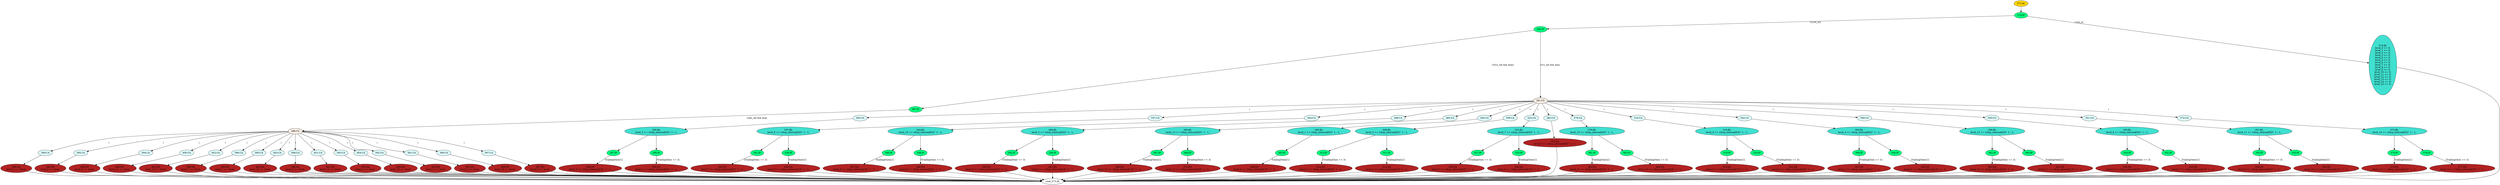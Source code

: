 strict digraph "" {
	node [label="\N"];
	"341:IF"	 [ast="<pyverilog.vparser.ast.IfStatement object at 0x7f418bac4d50>",
		fillcolor=springgreen,
		label="341:IF",
		statements="[]",
		style=filled,
		typ=IfStatement];
	"342:NS"	 [ast="<pyverilog.vparser.ast.NonblockingSubstitution object at 0x7f418bac4e10>",
		fillcolor=firebrick,
		label="342:NS
level_7 <= (rbsp_internal[2])? -1 : 1;",
		statements="[<pyverilog.vparser.ast.NonblockingSubstitution object at 0x7f418bac4e10>]",
		style=filled,
		typ=NonblockingSubstitution];
	"341:IF" -> "342:NS"	 [cond="['TrailingOnes']",
		label="(TrailingOnes == 3)",
		lineno=341];
	"388:CS"	 [ast="<pyverilog.vparser.ast.CaseStatement object at 0x7f418bae2290>",
		fillcolor=linen,
		label="388:CS",
		statements="[]",
		style=filled,
		typ=CaseStatement];
	"389:CA"	 [ast="<pyverilog.vparser.ast.Case object at 0x7f418bae2350>",
		fillcolor=lightcyan,
		label="389:CA",
		statements="[]",
		style=filled,
		typ=Case];
	"388:CS" -> "389:CA"	 [cond="['i']",
		label=i,
		lineno=388];
	"395:CA"	 [ast="<pyverilog.vparser.ast.Case object at 0x7f418bae2dd0>",
		fillcolor=lightcyan,
		label="395:CA",
		statements="[]",
		style=filled,
		typ=Case];
	"388:CS" -> "395:CA"	 [cond="['i']",
		label=i,
		lineno=388];
	"394:CA"	 [ast="<pyverilog.vparser.ast.Case object at 0x7f418bae2c10>",
		fillcolor=lightcyan,
		label="394:CA",
		statements="[]",
		style=filled,
		typ=Case];
	"388:CS" -> "394:CA"	 [cond="['i']",
		label=i,
		lineno=388];
	"400:CA"	 [ast="<pyverilog.vparser.ast.Case object at 0x7f418bae9750>",
		fillcolor=lightcyan,
		label="400:CA",
		statements="[]",
		style=filled,
		typ=Case];
	"388:CS" -> "400:CA"	 [cond="['i']",
		label=i,
		lineno=388];
	"402:CA"	 [ast="<pyverilog.vparser.ast.Case object at 0x7f418bae9b50>",
		fillcolor=lightcyan,
		label="402:CA",
		statements="[]",
		style=filled,
		typ=Case];
	"388:CS" -> "402:CA"	 [cond="['i']",
		label=i,
		lineno=388];
	"396:CA"	 [ast="<pyverilog.vparser.ast.Case object at 0x7f418bae2f90>",
		fillcolor=lightcyan,
		label="396:CA",
		statements="[]",
		style=filled,
		typ=Case];
	"388:CS" -> "396:CA"	 [cond="['i']",
		label=i,
		lineno=388];
	"390:CA"	 [ast="<pyverilog.vparser.ast.Case object at 0x7f418bae2510>",
		fillcolor=lightcyan,
		label="390:CA",
		statements="[]",
		style=filled,
		typ=Case];
	"388:CS" -> "390:CA"	 [cond="['i']",
		label=i,
		lineno=388];
	"403:CA"	 [ast="<pyverilog.vparser.ast.Case object at 0x7f418bae9d50>",
		fillcolor=lightcyan,
		label="403:CA",
		statements="[]",
		style=filled,
		typ=Case];
	"388:CS" -> "403:CA"	 [cond="['i']",
		label=i,
		lineno=388];
	"398:CA"	 [ast="<pyverilog.vparser.ast.Case object at 0x7f418bae9350>",
		fillcolor=lightcyan,
		label="398:CA",
		statements="[]",
		style=filled,
		typ=Case];
	"388:CS" -> "398:CA"	 [cond="['i']",
		label=i,
		lineno=388];
	"401:CA"	 [ast="<pyverilog.vparser.ast.Case object at 0x7f418bae9950>",
		fillcolor=lightcyan,
		label="401:CA",
		statements="[]",
		style=filled,
		typ=Case];
	"388:CS" -> "401:CA"	 [cond="['i']",
		label=i,
		lineno=388];
	"393:CA"	 [ast="<pyverilog.vparser.ast.Case object at 0x7f418bae2a50>",
		fillcolor=lightcyan,
		label="393:CA",
		statements="[]",
		style=filled,
		typ=Case];
	"388:CS" -> "393:CA"	 [cond="['i']",
		label=i,
		lineno=388];
	"404:CA"	 [ast="<pyverilog.vparser.ast.Case object at 0x7f418bae9f50>",
		fillcolor=lightcyan,
		label="404:CA",
		statements="[]",
		style=filled,
		typ=Case];
	"388:CS" -> "404:CA"	 [cond="['i']",
		label=i,
		lineno=388];
	"392:CA"	 [ast="<pyverilog.vparser.ast.Case object at 0x7f418bae2890>",
		fillcolor=lightcyan,
		label="392:CA",
		statements="[]",
		style=filled,
		typ=Case];
	"388:CS" -> "392:CA"	 [cond="['i']",
		label=i,
		lineno=388];
	"391:CA"	 [ast="<pyverilog.vparser.ast.Case object at 0x7f418bae26d0>",
		fillcolor=lightcyan,
		label="391:CA",
		statements="[]",
		style=filled,
		typ=Case];
	"388:CS" -> "391:CA"	 [cond="['i']",
		label=i,
		lineno=388];
	"399:CA"	 [ast="<pyverilog.vparser.ast.Case object at 0x7f418bae9550>",
		fillcolor=lightcyan,
		label="399:CA",
		statements="[]",
		style=filled,
		typ=Case];
	"388:CS" -> "399:CA"	 [cond="['i']",
		label=i,
		lineno=388];
	"397:CA"	 [ast="<pyverilog.vparser.ast.Case object at 0x7f418bae9190>",
		fillcolor=lightcyan,
		label="397:CA",
		statements="[]",
		style=filled,
		typ=Case];
	"388:CS" -> "397:CA"	 [cond="['i']",
		label=i,
		lineno=388];
	"323:BL"	 [ast="<pyverilog.vparser.ast.Block object at 0x7f418baf24d0>",
		fillcolor=turquoise,
		label="323:BL
level_7 <= (rbsp_internal[0])? -1 : 1;",
		statements="[<pyverilog.vparser.ast.NonblockingSubstitution object at 0x7f418baf21d0>]",
		style=filled,
		typ=Block];
	"327:IF"	 [ast="<pyverilog.vparser.ast.IfStatement object at 0x7f418baf2950>",
		fillcolor=springgreen,
		label="327:IF",
		statements="[]",
		style=filled,
		typ=IfStatement];
	"323:BL" -> "327:IF"	 [cond="[]",
		lineno=None];
	"325:IF"	 [ast="<pyverilog.vparser.ast.IfStatement object at 0x7f418baf2510>",
		fillcolor=springgreen,
		label="325:IF",
		statements="[]",
		style=filled,
		typ=IfStatement];
	"323:BL" -> "325:IF"	 [cond="[]",
		lineno=None];
	"389:NS"	 [ast="<pyverilog.vparser.ast.NonblockingSubstitution object at 0x7f418bae23d0>",
		fillcolor=firebrick,
		label="389:NS
level_0 <= level;",
		statements="[<pyverilog.vparser.ast.NonblockingSubstitution object at 0x7f418bae23d0>]",
		style=filled,
		typ=NonblockingSubstitution];
	"389:CA" -> "389:NS"	 [cond="[]",
		lineno=None];
	"374:IF"	 [ast="<pyverilog.vparser.ast.IfStatement object at 0x7f418baf2d90>",
		fillcolor=springgreen,
		label="374:IF",
		statements="[]",
		style=filled,
		typ=IfStatement];
	"375:NS"	 [ast="<pyverilog.vparser.ast.NonblockingSubstitution object at 0x7f418baf2dd0>",
		fillcolor=firebrick,
		label="375:NS
level_13 <= (rbsp_internal[1])? -1 : 1;",
		statements="[<pyverilog.vparser.ast.NonblockingSubstitution object at 0x7f418baf2dd0>]",
		style=filled,
		typ=NonblockingSubstitution];
	"374:IF" -> "375:NS"	 [cond="['TrailingOnes']",
		label="TrailingOnes[1]",
		lineno=374];
	"330:BL"	 [ast="<pyverilog.vparser.ast.Block object at 0x7f418bafb510>",
		fillcolor=turquoise,
		label="330:BL
level_8 <= (rbsp_internal[0])? -1 : 1;",
		statements="[<pyverilog.vparser.ast.NonblockingSubstitution object at 0x7f418bafb210>]",
		style=filled,
		typ=Block];
	"334:IF"	 [ast="<pyverilog.vparser.ast.IfStatement object at 0x7f418bafb990>",
		fillcolor=springgreen,
		label="334:IF",
		statements="[]",
		style=filled,
		typ=IfStatement];
	"330:BL" -> "334:IF"	 [cond="[]",
		lineno=None];
	"332:IF"	 [ast="<pyverilog.vparser.ast.IfStatement object at 0x7f418bafb550>",
		fillcolor=springgreen,
		label="332:IF",
		statements="[]",
		style=filled,
		typ=IfStatement];
	"330:BL" -> "332:IF"	 [cond="[]",
		lineno=None];
	"398:NS"	 [ast="<pyverilog.vparser.ast.NonblockingSubstitution object at 0x7f418bae93d0>",
		fillcolor=firebrick,
		label="398:NS
level_9 <= level;",
		statements="[<pyverilog.vparser.ast.NonblockingSubstitution object at 0x7f418bae93d0>]",
		style=filled,
		typ=NonblockingSubstitution];
	"Leaf_273:AL"	 [def_var="['level_13', 'level_12', 'level_14', 'level_15', 'level_8', 'level_9', 'level_10', 'level_11', 'level_4', 'level_5', 'level_6', '\
level_7', 'level_0', 'level_1', 'level_2', 'level_3']",
		label="Leaf_273:AL"];
	"398:NS" -> "Leaf_273:AL"	 [cond="[]",
		lineno=None];
	"295:CA"	 [ast="<pyverilog.vparser.ast.Case object at 0x7f418ba8b490>",
		fillcolor=lightcyan,
		label="295:CA",
		statements="[]",
		style=filled,
		typ=Case];
	"295:BL"	 [ast="<pyverilog.vparser.ast.Block object at 0x7f418ba8b510>",
		fillcolor=turquoise,
		label="295:BL
level_3 <= (rbsp_internal[0])? -1 : 1;",
		statements="[<pyverilog.vparser.ast.NonblockingSubstitution object at 0x7f418ba8b550>]",
		style=filled,
		typ=Block];
	"295:CA" -> "295:BL"	 [cond="[]",
		lineno=None];
	"395:NS"	 [ast="<pyverilog.vparser.ast.NonblockingSubstitution object at 0x7f418bae2e50>",
		fillcolor=firebrick,
		label="395:NS
level_6 <= level;",
		statements="[<pyverilog.vparser.ast.NonblockingSubstitution object at 0x7f418bae2e50>]",
		style=filled,
		typ=NonblockingSubstitution];
	"395:CA" -> "395:NS"	 [cond="[]",
		lineno=None];
	"337:CA"	 [ast="<pyverilog.vparser.ast.Case object at 0x7f418bbd1590>",
		fillcolor=lightcyan,
		label="337:CA",
		statements="[]",
		style=filled,
		typ=Case];
	"337:BL"	 [ast="<pyverilog.vparser.ast.Block object at 0x7f418bbd10d0>",
		fillcolor=turquoise,
		label="337:BL
level_9 <= (rbsp_internal[0])? -1 : 1;",
		statements="[<pyverilog.vparser.ast.NonblockingSubstitution object at 0x7f418bbd1450>]",
		style=filled,
		typ=Block];
	"337:CA" -> "337:BL"	 [cond="[]",
		lineno=None];
	"307:NS"	 [ast="<pyverilog.vparser.ast.NonblockingSubstitution object at 0x7f418bafbf90>",
		fillcolor=firebrick,
		label="307:NS
level_2 <= (rbsp_internal[2])? -1 : 1;",
		statements="[<pyverilog.vparser.ast.NonblockingSubstitution object at 0x7f418bafbf90>]",
		style=filled,
		typ=NonblockingSubstitution];
	"307:NS" -> "Leaf_273:AL"	 [cond="[]",
		lineno=None];
	"403:NS"	 [ast="<pyverilog.vparser.ast.NonblockingSubstitution object at 0x7f418bae9dd0>",
		fillcolor=firebrick,
		label="403:NS
level_14 <= level;",
		statements="[<pyverilog.vparser.ast.NonblockingSubstitution object at 0x7f418bae9dd0>]",
		style=filled,
		typ=NonblockingSubstitution];
	"403:NS" -> "Leaf_273:AL"	 [cond="[]",
		lineno=None];
	"342:NS" -> "Leaf_273:AL"	 [cond="[]",
		lineno=None];
	"298:NS"	 [ast="<pyverilog.vparser.ast.NonblockingSubstitution object at 0x7f418bb09e90>",
		fillcolor=firebrick,
		label="298:NS
level_2 <= (rbsp_internal[1])? -1 : 1;",
		statements="[<pyverilog.vparser.ast.NonblockingSubstitution object at 0x7f418bb09e90>]",
		style=filled,
		typ=NonblockingSubstitution];
	"298:NS" -> "Leaf_273:AL"	 [cond="[]",
		lineno=None];
	"344:CA"	 [ast="<pyverilog.vparser.ast.Case object at 0x7f418bb121d0>",
		fillcolor=lightcyan,
		label="344:CA",
		statements="[]",
		style=filled,
		typ=Case];
	"344:BL"	 [ast="<pyverilog.vparser.ast.Block object at 0x7f418bb12250>",
		fillcolor=turquoise,
		label="344:BL
level_10 <= (rbsp_internal[0])? -1 : 1;",
		statements="[<pyverilog.vparser.ast.NonblockingSubstitution object at 0x7f418bb12290>]",
		style=filled,
		typ=Block];
	"344:CA" -> "344:BL"	 [cond="[]",
		lineno=None];
	"319:NS"	 [ast="<pyverilog.vparser.ast.NonblockingSubstitution object at 0x7f418bb12e50>",
		fillcolor=firebrick,
		label="319:NS
level_5 <= (rbsp_internal[1])? -1 : 1;",
		statements="[<pyverilog.vparser.ast.NonblockingSubstitution object at 0x7f418bb12e50>]",
		style=filled,
		typ=NonblockingSubstitution];
	"319:NS" -> "Leaf_273:AL"	 [cond="[]",
		lineno=None];
	"349:NS"	 [ast="<pyverilog.vparser.ast.NonblockingSubstitution object at 0x7f418bb12a50>",
		fillcolor=firebrick,
		label="349:NS
level_8 <= (rbsp_internal[2])? -1 : 1;",
		statements="[<pyverilog.vparser.ast.NonblockingSubstitution object at 0x7f418bb12a50>]",
		style=filled,
		typ=NonblockingSubstitution];
	"349:NS" -> "Leaf_273:AL"	 [cond="[]",
		lineno=None];
	"335:NS"	 [ast="<pyverilog.vparser.ast.NonblockingSubstitution object at 0x7f418bafb9d0>",
		fillcolor=firebrick,
		label="335:NS
level_6 <= (rbsp_internal[2])? -1 : 1;",
		statements="[<pyverilog.vparser.ast.NonblockingSubstitution object at 0x7f418bafb9d0>]",
		style=filled,
		typ=NonblockingSubstitution];
	"335:NS" -> "Leaf_273:AL"	 [cond="[]",
		lineno=None];
	"351:BL"	 [ast="<pyverilog.vparser.ast.Block object at 0x7f418bb1b490>",
		fillcolor=turquoise,
		label="351:BL
level_11 <= (rbsp_internal[0])? -1 : 1;",
		statements="[<pyverilog.vparser.ast.NonblockingSubstitution object at 0x7f418bb1b190>]",
		style=filled,
		typ=Block];
	"355:IF"	 [ast="<pyverilog.vparser.ast.IfStatement object at 0x7f418bb1b910>",
		fillcolor=springgreen,
		label="355:IF",
		statements="[]",
		style=filled,
		typ=IfStatement];
	"351:BL" -> "355:IF"	 [cond="[]",
		lineno=None];
	"353:IF"	 [ast="<pyverilog.vparser.ast.IfStatement object at 0x7f418bb1b4d0>",
		fillcolor=springgreen,
		label="353:IF",
		statements="[]",
		style=filled,
		typ=IfStatement];
	"351:BL" -> "353:IF"	 [cond="[]",
		lineno=None];
	"387:IF"	 [ast="<pyverilog.vparser.ast.IfStatement object at 0x7f418bb1bd50>",
		fillcolor=springgreen,
		label="387:IF",
		statements="[]",
		style=filled,
		typ=IfStatement];
	"387:IF" -> "388:CS"	 [cond="['calc_sel', 'ena']",
		label="(calc_sel && ena)",
		lineno=387];
	"288:CA"	 [ast="<pyverilog.vparser.ast.Case object at 0x7f418bb1be50>",
		fillcolor=lightcyan,
		label="288:CA",
		statements="[]",
		style=filled,
		typ=Case];
	"288:BL"	 [ast="<pyverilog.vparser.ast.Block object at 0x7f418bb095d0>",
		fillcolor=turquoise,
		label="288:BL
level_2 <= (rbsp_internal[0])? -1 : 1;",
		statements="[<pyverilog.vparser.ast.NonblockingSubstitution object at 0x7f418bb092d0>]",
		style=filled,
		typ=Block];
	"288:CA" -> "288:BL"	 [cond="[]",
		lineno=None];
	"365:CA"	 [ast="<pyverilog.vparser.ast.Case object at 0x7f418bb1bf10>",
		fillcolor=lightcyan,
		label="365:CA",
		statements="[]",
		style=filled,
		typ=Case];
	"365:BL"	 [ast="<pyverilog.vparser.ast.Block object at 0x7f418bb1bf90>",
		fillcolor=turquoise,
		label="365:BL
level_13 <= (rbsp_internal[0])? -1 : 1;",
		statements="[<pyverilog.vparser.ast.NonblockingSubstitution object at 0x7f418bb1bfd0>]",
		style=filled,
		typ=Block];
	"365:CA" -> "365:BL"	 [cond="[]",
		lineno=None];
	"367:IF"	 [ast="<pyverilog.vparser.ast.IfStatement object at 0x7f418bb25350>",
		fillcolor=springgreen,
		label="367:IF",
		statements="[]",
		style=filled,
		typ=IfStatement];
	"368:NS"	 [ast="<pyverilog.vparser.ast.NonblockingSubstitution object at 0x7f418bb25390>",
		fillcolor=firebrick,
		label="368:NS
level_12 <= (rbsp_internal[1])? -1 : 1;",
		statements="[<pyverilog.vparser.ast.NonblockingSubstitution object at 0x7f418bb25390>]",
		style=filled,
		typ=NonblockingSubstitution];
	"367:IF" -> "368:NS"	 [cond="['TrailingOnes']",
		label="TrailingOnes[1]",
		lineno=367];
	"314:NS"	 [ast="<pyverilog.vparser.ast.NonblockingSubstitution object at 0x7f418bb25bd0>",
		fillcolor=firebrick,
		label="314:NS
level_3 <= (rbsp_internal[2])? -1 : 1;",
		statements="[<pyverilog.vparser.ast.NonblockingSubstitution object at 0x7f418bb25bd0>]",
		style=filled,
		typ=NonblockingSubstitution];
	"314:NS" -> "Leaf_273:AL"	 [cond="[]",
		lineno=None];
	"377:NS"	 [ast="<pyverilog.vparser.ast.NonblockingSubstitution object at 0x7f418bb25ed0>",
		fillcolor=firebrick,
		label="377:NS
level_12 <= (rbsp_internal[2])? -1 : 1;",
		statements="[<pyverilog.vparser.ast.NonblockingSubstitution object at 0x7f418bb25ed0>]",
		style=filled,
		typ=NonblockingSubstitution];
	"377:NS" -> "Leaf_273:AL"	 [cond="[]",
		lineno=None];
	"334:IF" -> "335:NS"	 [cond="['TrailingOnes']",
		label="(TrailingOnes == 3)",
		lineno=334];
	"394:NS"	 [ast="<pyverilog.vparser.ast.NonblockingSubstitution object at 0x7f418bae2c90>",
		fillcolor=firebrick,
		label="394:NS
level_5 <= level;",
		statements="[<pyverilog.vparser.ast.NonblockingSubstitution object at 0x7f418bae2c90>]",
		style=filled,
		typ=NonblockingSubstitution];
	"394:CA" -> "394:NS"	 [cond="[]",
		lineno=None];
	"401:NS"	 [ast="<pyverilog.vparser.ast.NonblockingSubstitution object at 0x7f418bae99d0>",
		fillcolor=firebrick,
		label="401:NS
level_12 <= level;",
		statements="[<pyverilog.vparser.ast.NonblockingSubstitution object at 0x7f418bae99d0>]",
		style=filled,
		typ=NonblockingSubstitution];
	"401:NS" -> "Leaf_273:AL"	 [cond="[]",
		lineno=None];
	"286:NS"	 [ast="<pyverilog.vparser.ast.NonblockingSubstitution object at 0x7f418bb2e210>",
		fillcolor=firebrick,
		label="286:NS
level_0 <= (rbsp_internal[1])? -1 : 1;",
		statements="[<pyverilog.vparser.ast.NonblockingSubstitution object at 0x7f418bb2e210>]",
		style=filled,
		typ=NonblockingSubstitution];
	"286:NS" -> "Leaf_273:AL"	 [cond="[]",
		lineno=None];
	"328:NS"	 [ast="<pyverilog.vparser.ast.NonblockingSubstitution object at 0x7f418baf2990>",
		fillcolor=firebrick,
		label="328:NS
level_5 <= (rbsp_internal[2])? -1 : 1;",
		statements="[<pyverilog.vparser.ast.NonblockingSubstitution object at 0x7f418baf2990>]",
		style=filled,
		typ=NonblockingSubstitution];
	"327:IF" -> "328:NS"	 [cond="['TrailingOnes']",
		label="(TrailingOnes == 3)",
		lineno=327];
	"381:IF"	 [ast="<pyverilog.vparser.ast.IfStatement object at 0x7f418bb2e510>",
		fillcolor=springgreen,
		label="381:IF",
		statements="[]",
		style=filled,
		typ=IfStatement];
	"382:NS"	 [ast="<pyverilog.vparser.ast.NonblockingSubstitution object at 0x7f418bb2e550>",
		fillcolor=firebrick,
		label="382:NS
level_14 <= (rbsp_internal[1])? -1 : 1;",
		statements="[<pyverilog.vparser.ast.NonblockingSubstitution object at 0x7f418bb2e550>]",
		style=filled,
		typ=NonblockingSubstitution];
	"381:IF" -> "382:NS"	 [cond="['TrailingOnes']",
		label="TrailingOnes[1]",
		lineno=381];
	"313:IF"	 [ast="<pyverilog.vparser.ast.IfStatement object at 0x7f418bb2e950>",
		fillcolor=springgreen,
		label="313:IF",
		statements="[]",
		style=filled,
		typ=IfStatement];
	"313:IF" -> "314:NS"	 [cond="['TrailingOnes']",
		label="(TrailingOnes == 3)",
		lineno=313];
	"346:IF"	 [ast="<pyverilog.vparser.ast.IfStatement object at 0x7f418bb125d0>",
		fillcolor=springgreen,
		label="346:IF",
		statements="[]",
		style=filled,
		typ=IfStatement];
	"344:BL" -> "346:IF"	 [cond="[]",
		lineno=None];
	"348:IF"	 [ast="<pyverilog.vparser.ast.IfStatement object at 0x7f418bb12a10>",
		fillcolor=springgreen,
		label="348:IF",
		statements="[]",
		style=filled,
		typ=IfStatement];
	"344:BL" -> "348:IF"	 [cond="[]",
		lineno=None];
	"397:NS"	 [ast="<pyverilog.vparser.ast.NonblockingSubstitution object at 0x7f418bae9210>",
		fillcolor=firebrick,
		label="397:NS
level_8 <= level;",
		statements="[<pyverilog.vparser.ast.NonblockingSubstitution object at 0x7f418bae9210>]",
		style=filled,
		typ=NonblockingSubstitution];
	"397:NS" -> "Leaf_273:AL"	 [cond="[]",
		lineno=None];
	"400:NS"	 [ast="<pyverilog.vparser.ast.NonblockingSubstitution object at 0x7f418bae97d0>",
		fillcolor=firebrick,
		label="400:NS
level_11 <= level;",
		statements="[<pyverilog.vparser.ast.NonblockingSubstitution object at 0x7f418bae97d0>]",
		style=filled,
		typ=NonblockingSubstitution];
	"400:CA" -> "400:NS"	 [cond="[]",
		lineno=None];
	"283:CA"	 [ast="<pyverilog.vparser.ast.Case object at 0x7f418bb2ea90>",
		fillcolor=lightcyan,
		label="283:CA",
		statements="[]",
		style=filled,
		typ=Case];
	"283:BL"	 [ast="<pyverilog.vparser.ast.Block object at 0x7f418bb2eb10>",
		fillcolor=turquoise,
		label="283:BL
level_1 <= (rbsp_internal[0])? -1 : 1;",
		statements="[<pyverilog.vparser.ast.NonblockingSubstitution object at 0x7f418bb2eb50>]",
		style=filled,
		typ=Block];
	"283:CA" -> "283:BL"	 [cond="[]",
		lineno=None];
	"316:BL"	 [ast="<pyverilog.vparser.ast.Block object at 0x7f418bb38310>",
		fillcolor=turquoise,
		label="316:BL
level_6 <= (rbsp_internal[0])? -1 : 1;",
		statements="[<pyverilog.vparser.ast.NonblockingSubstitution object at 0x7f418bb2efd0>]",
		style=filled,
		typ=Block];
	"318:IF"	 [ast="<pyverilog.vparser.ast.IfStatement object at 0x7f418bb38350>",
		fillcolor=springgreen,
		label="318:IF",
		statements="[]",
		style=filled,
		typ=IfStatement];
	"316:BL" -> "318:IF"	 [cond="[]",
		lineno=None];
	"320:IF"	 [ast="<pyverilog.vparser.ast.IfStatement object at 0x7f418bb38490>",
		fillcolor=springgreen,
		label="320:IF",
		statements="[]",
		style=filled,
		typ=IfStatement];
	"316:BL" -> "320:IF"	 [cond="[]",
		lineno=None];
	"347:NS"	 [ast="<pyverilog.vparser.ast.NonblockingSubstitution object at 0x7f418bb12610>",
		fillcolor=firebrick,
		label="347:NS
level_9 <= (rbsp_internal[1])? -1 : 1;",
		statements="[<pyverilog.vparser.ast.NonblockingSubstitution object at 0x7f418bb12610>]",
		style=filled,
		typ=NonblockingSubstitution];
	"347:NS" -> "Leaf_273:AL"	 [cond="[]",
		lineno=None];
	"309:CA"	 [ast="<pyverilog.vparser.ast.Case object at 0x7f418bb388d0>",
		fillcolor=lightcyan,
		label="309:CA",
		statements="[]",
		style=filled,
		typ=Case];
	"309:BL"	 [ast="<pyverilog.vparser.ast.Block object at 0x7f418bb38950>",
		fillcolor=turquoise,
		label="309:BL
level_5 <= (rbsp_internal[0])? -1 : 1;",
		statements="[<pyverilog.vparser.ast.NonblockingSubstitution object at 0x7f418bb38990>]",
		style=filled,
		typ=Block];
	"309:CA" -> "309:BL"	 [cond="[]",
		lineno=None];
	"389:NS" -> "Leaf_273:AL"	 [cond="[]",
		lineno=None];
	"402:NS"	 [ast="<pyverilog.vparser.ast.NonblockingSubstitution object at 0x7f418bae9bd0>",
		fillcolor=firebrick,
		label="402:NS
level_13 <= level;",
		statements="[<pyverilog.vparser.ast.NonblockingSubstitution object at 0x7f418bae9bd0>]",
		style=filled,
		typ=NonblockingSubstitution];
	"402:CA" -> "402:NS"	 [cond="[]",
		lineno=None];
	"326:NS"	 [ast="<pyverilog.vparser.ast.NonblockingSubstitution object at 0x7f418baf2550>",
		fillcolor=firebrick,
		label="326:NS
level_6 <= (rbsp_internal[1])? -1 : 1;",
		statements="[<pyverilog.vparser.ast.NonblockingSubstitution object at 0x7f418baf2550>]",
		style=filled,
		typ=NonblockingSubstitution];
	"326:NS" -> "Leaf_273:AL"	 [cond="[]",
		lineno=None];
	"369:IF"	 [ast="<pyverilog.vparser.ast.IfStatement object at 0x7f418bb25790>",
		fillcolor=springgreen,
		label="369:IF",
		statements="[]",
		style=filled,
		typ=IfStatement];
	"370:NS"	 [ast="<pyverilog.vparser.ast.NonblockingSubstitution object at 0x7f418bb257d0>",
		fillcolor=firebrick,
		label="370:NS
level_11 <= (rbsp_internal[2])? -1 : 1;",
		statements="[<pyverilog.vparser.ast.NonblockingSubstitution object at 0x7f418bb257d0>]",
		style=filled,
		typ=NonblockingSubstitution];
	"369:IF" -> "370:NS"	 [cond="['TrailingOnes']",
		label="(TrailingOnes == 3)",
		lineno=369];
	"358:BL"	 [ast="<pyverilog.vparser.ast.Block object at 0x7f418ba81450>",
		fillcolor=turquoise,
		label="358:BL
level_12 <= (rbsp_internal[0])? -1 : 1;",
		statements="[<pyverilog.vparser.ast.NonblockingSubstitution object at 0x7f418ba81150>]",
		style=filled,
		typ=Block];
	"362:IF"	 [ast="<pyverilog.vparser.ast.IfStatement object at 0x7f418ba818d0>",
		fillcolor=springgreen,
		label="362:IF",
		statements="[]",
		style=filled,
		typ=IfStatement];
	"358:BL" -> "362:IF"	 [cond="[]",
		lineno=None];
	"360:IF"	 [ast="<pyverilog.vparser.ast.IfStatement object at 0x7f418ba81490>",
		fillcolor=springgreen,
		label="360:IF",
		statements="[]",
		style=filled,
		typ=IfStatement];
	"358:BL" -> "360:IF"	 [cond="[]",
		lineno=None];
	"375:NS" -> "Leaf_273:AL"	 [cond="[]",
		lineno=None];
	"404:NS"	 [ast="<pyverilog.vparser.ast.NonblockingSubstitution object at 0x7f418bae9fd0>",
		fillcolor=firebrick,
		label="404:NS
level_15 <= level;",
		statements="[<pyverilog.vparser.ast.NonblockingSubstitution object at 0x7f418bae9fd0>]",
		style=filled,
		typ=NonblockingSubstitution];
	"404:NS" -> "Leaf_273:AL"	 [cond="[]",
		lineno=None];
	"356:NS"	 [ast="<pyverilog.vparser.ast.NonblockingSubstitution object at 0x7f418bb1b950>",
		fillcolor=firebrick,
		label="356:NS
level_9 <= (rbsp_internal[2])? -1 : 1;",
		statements="[<pyverilog.vparser.ast.NonblockingSubstitution object at 0x7f418bb1b950>]",
		style=filled,
		typ=NonblockingSubstitution];
	"356:NS" -> "Leaf_273:AL"	 [cond="[]",
		lineno=None];
	"323:CA"	 [ast="<pyverilog.vparser.ast.Case object at 0x7f418ba81d10>",
		fillcolor=lightcyan,
		label="323:CA",
		statements="[]",
		style=filled,
		typ=Case];
	"323:CA" -> "323:BL"	 [cond="[]",
		lineno=None];
	"346:IF" -> "347:NS"	 [cond="['TrailingOnes']",
		label="TrailingOnes[1]",
		lineno=346];
	"282:CA"	 [ast="<pyverilog.vparser.ast.Case object at 0x7f418ba81dd0>",
		fillcolor=lightcyan,
		label="282:CA",
		statements="[]",
		style=filled,
		typ=Case];
	"282:NS"	 [ast="<pyverilog.vparser.ast.NonblockingSubstitution object at 0x7f418ba81e50>",
		fillcolor=firebrick,
		label="282:NS
level_0 <= (rbsp_internal[0])? -1 : 1;",
		statements="[<pyverilog.vparser.ast.NonblockingSubstitution object at 0x7f418ba81e50>]",
		style=filled,
		typ=NonblockingSubstitution];
	"282:CA" -> "282:NS"	 [cond="[]",
		lineno=None];
	"306:IF"	 [ast="<pyverilog.vparser.ast.IfStatement object at 0x7f418ba8b1d0>",
		fillcolor=springgreen,
		label="306:IF",
		statements="[]",
		style=filled,
		typ=IfStatement];
	"306:IF" -> "307:NS"	 [cond="['TrailingOnes']",
		label="(TrailingOnes == 3)",
		lineno=306];
	"333:NS"	 [ast="<pyverilog.vparser.ast.NonblockingSubstitution object at 0x7f418bafb590>",
		fillcolor=firebrick,
		label="333:NS
level_7 <= (rbsp_internal[1])? -1 : 1;",
		statements="[<pyverilog.vparser.ast.NonblockingSubstitution object at 0x7f418bafb590>]",
		style=filled,
		typ=NonblockingSubstitution];
	"333:NS" -> "Leaf_273:AL"	 [cond="[]",
		lineno=None];
	"280:IF"	 [ast="<pyverilog.vparser.ast.IfStatement object at 0x7f418ba8b3d0>",
		fillcolor=springgreen,
		label="280:IF",
		statements="[]",
		style=filled,
		typ=IfStatement];
	"280:IF" -> "387:IF"	 [cond="['t1s_sel', 'ena']",
		label="!((t1s_sel && ena))",
		lineno=280];
	"281:CS"	 [ast="<pyverilog.vparser.ast.CaseStatement object at 0x7f418ba8b410>",
		fillcolor=linen,
		label="281:CS",
		statements="[]",
		style=filled,
		typ=CaseStatement];
	"280:IF" -> "281:CS"	 [cond="['t1s_sel', 'ena']",
		label="(t1s_sel && ena)",
		lineno=280];
	"328:NS" -> "Leaf_273:AL"	 [cond="[]",
		lineno=None];
	"309:BL" -> "313:IF"	 [cond="[]",
		lineno=None];
	"311:IF"	 [ast="<pyverilog.vparser.ast.IfStatement object at 0x7f418bb38cd0>",
		fillcolor=springgreen,
		label="311:IF",
		statements="[]",
		style=filled,
		typ=IfStatement];
	"309:BL" -> "311:IF"	 [cond="[]",
		lineno=None];
	"337:BL" -> "341:IF"	 [cond="[]",
		lineno=None];
	"339:IF"	 [ast="<pyverilog.vparser.ast.IfStatement object at 0x7f418bafbb50>",
		fillcolor=springgreen,
		label="339:IF",
		statements="[]",
		style=filled,
		typ=IfStatement];
	"337:BL" -> "339:IF"	 [cond="[]",
		lineno=None];
	"391:NS"	 [ast="<pyverilog.vparser.ast.NonblockingSubstitution object at 0x7f418bae2750>",
		fillcolor=firebrick,
		label="391:NS
level_2 <= level;",
		statements="[<pyverilog.vparser.ast.NonblockingSubstitution object at 0x7f418bae2750>]",
		style=filled,
		typ=NonblockingSubstitution];
	"391:NS" -> "Leaf_273:AL"	 [cond="[]",
		lineno=None];
	"392:NS"	 [ast="<pyverilog.vparser.ast.NonblockingSubstitution object at 0x7f418bae2910>",
		fillcolor=firebrick,
		label="392:NS
level_3 <= level;",
		statements="[<pyverilog.vparser.ast.NonblockingSubstitution object at 0x7f418bae2910>]",
		style=filled,
		typ=NonblockingSubstitution];
	"392:NS" -> "Leaf_273:AL"	 [cond="[]",
		lineno=None];
	"379:CA"	 [ast="<pyverilog.vparser.ast.Case object at 0x7f418ba94e10>",
		fillcolor=lightcyan,
		label="379:CA",
		statements="[]",
		style=filled,
		typ=Case];
	"379:BL"	 [ast="<pyverilog.vparser.ast.Block object at 0x7f418ba94e90>",
		fillcolor=turquoise,
		label="379:BL
level_15 <= (rbsp_internal[0])? -1 : 1;",
		statements="[<pyverilog.vparser.ast.NonblockingSubstitution object at 0x7f418ba94ed0>]",
		style=filled,
		typ=Block];
	"379:CA" -> "379:BL"	 [cond="[]",
		lineno=None];
	"354:NS"	 [ast="<pyverilog.vparser.ast.NonblockingSubstitution object at 0x7f418bb1b510>",
		fillcolor=firebrick,
		label="354:NS
level_10 <= (rbsp_internal[1])? -1 : 1;",
		statements="[<pyverilog.vparser.ast.NonblockingSubstitution object at 0x7f418bb1b510>]",
		style=filled,
		typ=NonblockingSubstitution];
	"354:NS" -> "Leaf_273:AL"	 [cond="[]",
		lineno=None];
	"396:NS"	 [ast="<pyverilog.vparser.ast.NonblockingSubstitution object at 0x7f418bae9050>",
		fillcolor=firebrick,
		label="396:NS
level_7 <= level;",
		statements="[<pyverilog.vparser.ast.NonblockingSubstitution object at 0x7f418bae9050>]",
		style=filled,
		typ=NonblockingSubstitution];
	"396:CA" -> "396:NS"	 [cond="[]",
		lineno=None];
	"372:BL"	 [ast="<pyverilog.vparser.ast.Block object at 0x7f418ba94950>",
		fillcolor=turquoise,
		label="372:BL
level_14 <= (rbsp_internal[0])? -1 : 1;",
		statements="[<pyverilog.vparser.ast.NonblockingSubstitution object at 0x7f418ba94990>]",
		style=filled,
		typ=Block];
	"372:BL" -> "374:IF"	 [cond="[]",
		lineno=None];
	"376:IF"	 [ast="<pyverilog.vparser.ast.IfStatement object at 0x7f418ba94cd0>",
		fillcolor=springgreen,
		label="376:IF",
		statements="[]",
		style=filled,
		typ=IfStatement];
	"372:BL" -> "376:IF"	 [cond="[]",
		lineno=None];
	"340:NS"	 [ast="<pyverilog.vparser.ast.NonblockingSubstitution object at 0x7f418bafbb90>",
		fillcolor=firebrick,
		label="340:NS
level_8 <= (rbsp_internal[1])? -1 : 1;",
		statements="[<pyverilog.vparser.ast.NonblockingSubstitution object at 0x7f418bafbb90>]",
		style=filled,
		typ=NonblockingSubstitution];
	"340:NS" -> "Leaf_273:AL"	 [cond="[]",
		lineno=None];
	"339:IF" -> "340:NS"	 [cond="['TrailingOnes']",
		label="TrailingOnes[1]",
		lineno=339];
	"390:NS"	 [ast="<pyverilog.vparser.ast.NonblockingSubstitution object at 0x7f418bae2590>",
		fillcolor=firebrick,
		label="390:NS
level_1 <= level;",
		statements="[<pyverilog.vparser.ast.NonblockingSubstitution object at 0x7f418bae2590>]",
		style=filled,
		typ=NonblockingSubstitution];
	"390:CA" -> "390:NS"	 [cond="[]",
		lineno=None];
	"355:IF" -> "356:NS"	 [cond="['TrailingOnes']",
		label="(TrailingOnes == 3)",
		lineno=355];
	"403:CA" -> "403:NS"	 [cond="[]",
		lineno=None];
	"302:BL"	 [ast="<pyverilog.vparser.ast.Block object at 0x7f418ba8be90>",
		fillcolor=turquoise,
		label="302:BL
level_4 <= (rbsp_internal[0])? -1 : 1;",
		statements="[<pyverilog.vparser.ast.NonblockingSubstitution object at 0x7f418ba8bed0>]",
		style=filled,
		typ=Block];
	"302:BL" -> "306:IF"	 [cond="[]",
		lineno=None];
	"304:IF"	 [ast="<pyverilog.vparser.ast.IfStatement object at 0x7f418ba94250>",
		fillcolor=springgreen,
		label="304:IF",
		statements="[]",
		style=filled,
		typ=IfStatement];
	"302:BL" -> "304:IF"	 [cond="[]",
		lineno=None];
	"300:NS"	 [ast="<pyverilog.vparser.ast.NonblockingSubstitution object at 0x7f418ba8ba10>",
		fillcolor=firebrick,
		label="300:NS
level_1 <= (rbsp_internal[2])? -1 : 1;",
		statements="[<pyverilog.vparser.ast.NonblockingSubstitution object at 0x7f418ba8ba10>]",
		style=filled,
		typ=NonblockingSubstitution];
	"300:NS" -> "Leaf_273:AL"	 [cond="[]",
		lineno=None];
	"318:IF" -> "319:NS"	 [cond="['TrailingOnes']",
		label="TrailingOnes[1]",
		lineno=318];
	"398:CA" -> "398:NS"	 [cond="[]",
		lineno=None];
	"332:IF" -> "333:NS"	 [cond="['TrailingOnes']",
		label="TrailingOnes[1]",
		lineno=332];
	"353:IF" -> "354:NS"	 [cond="['TrailingOnes']",
		label="TrailingOnes[1]",
		lineno=353];
	"282:NS" -> "Leaf_273:AL"	 [cond="[]",
		lineno=None];
	"312:NS"	 [ast="<pyverilog.vparser.ast.NonblockingSubstitution object at 0x7f418bb38d10>",
		fillcolor=firebrick,
		label="312:NS
level_4 <= (rbsp_internal[1])? -1 : 1;",
		statements="[<pyverilog.vparser.ast.NonblockingSubstitution object at 0x7f418bb38d10>]",
		style=filled,
		typ=NonblockingSubstitution];
	"311:IF" -> "312:NS"	 [cond="['TrailingOnes']",
		label="TrailingOnes[1]",
		lineno=311];
	"393:NS"	 [ast="<pyverilog.vparser.ast.NonblockingSubstitution object at 0x7f418bae2ad0>",
		fillcolor=firebrick,
		label="393:NS
level_4 <= level;",
		statements="[<pyverilog.vparser.ast.NonblockingSubstitution object at 0x7f418bae2ad0>]",
		style=filled,
		typ=NonblockingSubstitution];
	"393:NS" -> "Leaf_273:AL"	 [cond="[]",
		lineno=None];
	"394:NS" -> "Leaf_273:AL"	 [cond="[]",
		lineno=None];
	"399:NS"	 [ast="<pyverilog.vparser.ast.NonblockingSubstitution object at 0x7f418bae95d0>",
		fillcolor=firebrick,
		label="399:NS
level_10 <= level;",
		statements="[<pyverilog.vparser.ast.NonblockingSubstitution object at 0x7f418bae95d0>]",
		style=filled,
		typ=NonblockingSubstitution];
	"399:NS" -> "Leaf_273:AL"	 [cond="[]",
		lineno=None];
	"401:CA" -> "401:NS"	 [cond="[]",
		lineno=None];
	"383:IF"	 [ast="<pyverilog.vparser.ast.IfStatement object at 0x7f418ba9d250>",
		fillcolor=springgreen,
		label="383:IF",
		statements="[]",
		style=filled,
		typ=IfStatement];
	"384:NS"	 [ast="<pyverilog.vparser.ast.NonblockingSubstitution object at 0x7f418ba9d290>",
		fillcolor=firebrick,
		label="384:NS
level_13 <= (rbsp_internal[2])? -1 : 1;",
		statements="[<pyverilog.vparser.ast.NonblockingSubstitution object at 0x7f418ba9d290>]",
		style=filled,
		typ=NonblockingSubstitution];
	"383:IF" -> "384:NS"	 [cond="['TrailingOnes']",
		label="(TrailingOnes == 3)",
		lineno=383];
	"379:BL" -> "381:IF"	 [cond="[]",
		lineno=None];
	"379:BL" -> "383:IF"	 [cond="[]",
		lineno=None];
	"384:NS" -> "Leaf_273:AL"	 [cond="[]",
		lineno=None];
	"363:NS"	 [ast="<pyverilog.vparser.ast.NonblockingSubstitution object at 0x7f418ba81910>",
		fillcolor=firebrick,
		label="363:NS
level_10 <= (rbsp_internal[2])? -1 : 1;",
		statements="[<pyverilog.vparser.ast.NonblockingSubstitution object at 0x7f418ba81910>]",
		style=filled,
		typ=NonblockingSubstitution];
	"362:IF" -> "363:NS"	 [cond="['TrailingOnes']",
		label="(TrailingOnes == 3)",
		lineno=362];
	"321:NS"	 [ast="<pyverilog.vparser.ast.NonblockingSubstitution object at 0x7f418bb384d0>",
		fillcolor=firebrick,
		label="321:NS
level_4 <= (rbsp_internal[2])? -1 : 1;",
		statements="[<pyverilog.vparser.ast.NonblockingSubstitution object at 0x7f418bb384d0>]",
		style=filled,
		typ=NonblockingSubstitution];
	"320:IF" -> "321:NS"	 [cond="['TrailingOnes']",
		label="(TrailingOnes == 3)",
		lineno=320];
	"291:NS"	 [ast="<pyverilog.vparser.ast.NonblockingSubstitution object at 0x7f418bb09650>",
		fillcolor=firebrick,
		label="291:NS
level_1 <= (rbsp_internal[1])? -1 : 1;",
		statements="[<pyverilog.vparser.ast.NonblockingSubstitution object at 0x7f418bb09650>]",
		style=filled,
		typ=NonblockingSubstitution];
	"291:NS" -> "Leaf_273:AL"	 [cond="[]",
		lineno=None];
	"297:IF"	 [ast="<pyverilog.vparser.ast.IfStatement object at 0x7f418ba8b890>",
		fillcolor=springgreen,
		label="297:IF",
		statements="[]",
		style=filled,
		typ=IfStatement];
	"295:BL" -> "297:IF"	 [cond="[]",
		lineno=None];
	"299:IF"	 [ast="<pyverilog.vparser.ast.IfStatement object at 0x7f418ba8b9d0>",
		fillcolor=springgreen,
		label="299:IF",
		statements="[]",
		style=filled,
		typ=IfStatement];
	"295:BL" -> "299:IF"	 [cond="[]",
		lineno=None];
	"285:IF"	 [ast="<pyverilog.vparser.ast.IfStatement object at 0x7f418bb2ee90>",
		fillcolor=springgreen,
		label="285:IF",
		statements="[]",
		style=filled,
		typ=IfStatement];
	"283:BL" -> "285:IF"	 [cond="[]",
		lineno=None];
	"274:IF"	 [ast="<pyverilog.vparser.ast.IfStatement object at 0x7f418ba9d750>",
		fillcolor=springgreen,
		label="274:IF",
		statements="[]",
		style=filled,
		typ=IfStatement];
	"274:IF" -> "280:IF"	 [cond="['rst_n']",
		label="!((!rst_n))",
		lineno=274];
	"274:BL"	 [ast="<pyverilog.vparser.ast.Block object at 0x7f418ba9d790>",
		fillcolor=turquoise,
		label="274:BL
level_0 <= 0;
level_1 <= 0;
level_2 <= 0;
level_3 <= 0;
level_4 <= 0;
level_5 <= 0;
level_6 <= 0;
level_7 <= 0;
level_8 <= \
0;
level_9 <= 0;
level_10 <= 0;
level_11 <= 0;
level_12 <= 0;
level_13 <= 0;
level_14 <= 0;
level_15 <= 0;",
		statements="[<pyverilog.vparser.ast.NonblockingSubstitution object at 0x7f418ba9d7d0>, <pyverilog.vparser.ast.NonblockingSubstitution object \
at 0x7f418ba9d910>, <pyverilog.vparser.ast.NonblockingSubstitution object at 0x7f418ba9da50>, <pyverilog.vparser.ast.NonblockingSubstitution \
object at 0x7f418ba9db90>, <pyverilog.vparser.ast.NonblockingSubstitution object at 0x7f418ba9dcd0>, <pyverilog.vparser.ast.NonblockingSubstitution \
object at 0x7f418ba9de10>, <pyverilog.vparser.ast.NonblockingSubstitution object at 0x7f418ba9df50>, <pyverilog.vparser.ast.NonblockingSubstitution \
object at 0x7f418baa90d0>, <pyverilog.vparser.ast.NonblockingSubstitution object at 0x7f418baa9210>, <pyverilog.vparser.ast.NonblockingSubstitution \
object at 0x7f418baa9350>, <pyverilog.vparser.ast.NonblockingSubstitution object at 0x7f418baa9490>, <pyverilog.vparser.ast.NonblockingSubstitution \
object at 0x7f418baa95d0>, <pyverilog.vparser.ast.NonblockingSubstitution object at 0x7f418baa9710>, <pyverilog.vparser.ast.NonblockingSubstitution \
object at 0x7f418baa9850>, <pyverilog.vparser.ast.NonblockingSubstitution object at 0x7f418baa9990>, <pyverilog.vparser.ast.NonblockingSubstitution \
object at 0x7f418baa9ad0>]",
		style=filled,
		typ=Block];
	"274:IF" -> "274:BL"	 [cond="['rst_n']",
		label="(!rst_n)",
		lineno=274];
	"316:CA"	 [ast="<pyverilog.vparser.ast.Case object at 0x7f418ba94690>",
		fillcolor=lightcyan,
		label="316:CA",
		statements="[]",
		style=filled,
		typ=Case];
	"316:CA" -> "316:BL"	 [cond="[]",
		lineno=None];
	"302:CA"	 [ast="<pyverilog.vparser.ast.Case object at 0x7f418ba8be10>",
		fillcolor=lightcyan,
		label="302:CA",
		statements="[]",
		style=filled,
		typ=Case];
	"302:CA" -> "302:BL"	 [cond="[]",
		lineno=None];
	"376:IF" -> "377:NS"	 [cond="['TrailingOnes']",
		label="(TrailingOnes == 3)",
		lineno=376];
	"305:NS"	 [ast="<pyverilog.vparser.ast.NonblockingSubstitution object at 0x7f418ba94290>",
		fillcolor=firebrick,
		label="305:NS
level_3 <= (rbsp_internal[1])? -1 : 1;",
		statements="[<pyverilog.vparser.ast.NonblockingSubstitution object at 0x7f418ba94290>]",
		style=filled,
		typ=NonblockingSubstitution];
	"305:NS" -> "Leaf_273:AL"	 [cond="[]",
		lineno=None];
	"281:CS" -> "295:CA"	 [cond="['i']",
		label=i,
		lineno=281];
	"281:CS" -> "337:CA"	 [cond="['i']",
		label=i,
		lineno=281];
	"281:CS" -> "344:CA"	 [cond="['i']",
		label=i,
		lineno=281];
	"281:CS" -> "288:CA"	 [cond="['i']",
		label=i,
		lineno=281];
	"281:CS" -> "365:CA"	 [cond="['i']",
		label=i,
		lineno=281];
	"281:CS" -> "283:CA"	 [cond="['i']",
		label=i,
		lineno=281];
	"281:CS" -> "309:CA"	 [cond="['i']",
		label=i,
		lineno=281];
	"281:CS" -> "323:CA"	 [cond="['i']",
		label=i,
		lineno=281];
	"281:CS" -> "282:CA"	 [cond="['i']",
		label=i,
		lineno=281];
	"281:CS" -> "379:CA"	 [cond="['i']",
		label=i,
		lineno=281];
	"281:CS" -> "316:CA"	 [cond="['i']",
		label=i,
		lineno=281];
	"281:CS" -> "302:CA"	 [cond="['i']",
		label=i,
		lineno=281];
	"358:CA"	 [ast="<pyverilog.vparser.ast.Case object at 0x7f418ba94810>",
		fillcolor=lightcyan,
		label="358:CA",
		statements="[]",
		style=filled,
		typ=Case];
	"281:CS" -> "358:CA"	 [cond="['i']",
		label=i,
		lineno=281];
	"330:CA"	 [ast="<pyverilog.vparser.ast.Case object at 0x7f418ba8b310>",
		fillcolor=lightcyan,
		label="330:CA",
		statements="[]",
		style=filled,
		typ=Case];
	"281:CS" -> "330:CA"	 [cond="['i']",
		label=i,
		lineno=281];
	"351:CA"	 [ast="<pyverilog.vparser.ast.Case object at 0x7f418ba94750>",
		fillcolor=lightcyan,
		label="351:CA",
		statements="[]",
		style=filled,
		typ=Case];
	"281:CS" -> "351:CA"	 [cond="['i']",
		label=i,
		lineno=281];
	"372:CA"	 [ast="<pyverilog.vparser.ast.Case object at 0x7f418ba948d0>",
		fillcolor=lightcyan,
		label="372:CA",
		statements="[]",
		style=filled,
		typ=Case];
	"281:CS" -> "372:CA"	 [cond="['i']",
		label=i,
		lineno=281];
	"292:IF"	 [ast="<pyverilog.vparser.ast.IfStatement object at 0x7f418bb09a50>",
		fillcolor=springgreen,
		label="292:IF",
		statements="[]",
		style=filled,
		typ=IfStatement];
	"293:NS"	 [ast="<pyverilog.vparser.ast.NonblockingSubstitution object at 0x7f418bb09a90>",
		fillcolor=firebrick,
		label="293:NS
level_0 <= (rbsp_internal[2])? -1 : 1;",
		statements="[<pyverilog.vparser.ast.NonblockingSubstitution object at 0x7f418bb09a90>]",
		style=filled,
		typ=NonblockingSubstitution];
	"292:IF" -> "293:NS"	 [cond="['TrailingOnes']",
		label="(TrailingOnes == 3)",
		lineno=292];
	"358:CA" -> "358:BL"	 [cond="[]",
		lineno=None];
	"330:CA" -> "330:BL"	 [cond="[]",
		lineno=None];
	"351:CA" -> "351:BL"	 [cond="[]",
		lineno=None];
	"361:NS"	 [ast="<pyverilog.vparser.ast.NonblockingSubstitution object at 0x7f418ba814d0>",
		fillcolor=firebrick,
		label="361:NS
level_11 <= (rbsp_internal[1])? -1 : 1;",
		statements="[<pyverilog.vparser.ast.NonblockingSubstitution object at 0x7f418ba814d0>]",
		style=filled,
		typ=NonblockingSubstitution];
	"360:IF" -> "361:NS"	 [cond="['TrailingOnes']",
		label="TrailingOnes[1]",
		lineno=360];
	"372:CA" -> "372:BL"	 [cond="[]",
		lineno=None];
	"370:NS" -> "Leaf_273:AL"	 [cond="[]",
		lineno=None];
	"365:BL" -> "367:IF"	 [cond="[]",
		lineno=None];
	"365:BL" -> "369:IF"	 [cond="[]",
		lineno=None];
	"273:AL"	 [ast="<pyverilog.vparser.ast.Always object at 0x7f418baa9c90>",
		clk_sens=True,
		fillcolor=gold,
		label="273:AL",
		sens="['clk', 'rst_n']",
		statements="[]",
		style=filled,
		typ=Always,
		use_var="['rst_n', 'level', 'i', 't1s_sel', 'rbsp_internal', 'ena', 'calc_sel', 'TrailingOnes']"];
	"273:AL" -> "274:IF"	 [cond="[]",
		lineno=None];
	"288:BL" -> "292:IF"	 [cond="[]",
		lineno=None];
	"290:IF"	 [ast="<pyverilog.vparser.ast.IfStatement object at 0x7f418bb09610>",
		fillcolor=springgreen,
		label="290:IF",
		statements="[]",
		style=filled,
		typ=IfStatement];
	"288:BL" -> "290:IF"	 [cond="[]",
		lineno=None];
	"393:CA" -> "393:NS"	 [cond="[]",
		lineno=None];
	"321:NS" -> "Leaf_273:AL"	 [cond="[]",
		lineno=None];
	"304:IF" -> "305:NS"	 [cond="['TrailingOnes']",
		label="TrailingOnes[1]",
		lineno=304];
	"390:NS" -> "Leaf_273:AL"	 [cond="[]",
		lineno=None];
	"396:NS" -> "Leaf_273:AL"	 [cond="[]",
		lineno=None];
	"382:NS" -> "Leaf_273:AL"	 [cond="[]",
		lineno=None];
	"404:CA" -> "404:NS"	 [cond="[]",
		lineno=None];
	"325:IF" -> "326:NS"	 [cond="['TrailingOnes']",
		label="TrailingOnes[1]",
		lineno=325];
	"392:CA" -> "392:NS"	 [cond="[]",
		lineno=None];
	"312:NS" -> "Leaf_273:AL"	 [cond="[]",
		lineno=None];
	"274:BL" -> "Leaf_273:AL"	 [cond="[]",
		lineno=None];
	"297:IF" -> "298:NS"	 [cond="['TrailingOnes']",
		label="TrailingOnes[1]",
		lineno=297];
	"363:NS" -> "Leaf_273:AL"	 [cond="[]",
		lineno=None];
	"402:NS" -> "Leaf_273:AL"	 [cond="[]",
		lineno=None];
	"290:IF" -> "291:NS"	 [cond="['TrailingOnes']",
		label="TrailingOnes[1]",
		lineno=290];
	"391:CA" -> "391:NS"	 [cond="[]",
		lineno=None];
	"348:IF" -> "349:NS"	 [cond="['TrailingOnes']",
		label="(TrailingOnes == 3)",
		lineno=348];
	"395:NS" -> "Leaf_273:AL"	 [cond="[]",
		lineno=None];
	"400:NS" -> "Leaf_273:AL"	 [cond="[]",
		lineno=None];
	"285:IF" -> "286:NS"	 [cond="['TrailingOnes']",
		label="TrailingOnes[1]",
		lineno=285];
	"299:IF" -> "300:NS"	 [cond="['TrailingOnes']",
		label="(TrailingOnes == 3)",
		lineno=299];
	"368:NS" -> "Leaf_273:AL"	 [cond="[]",
		lineno=None];
	"399:CA" -> "399:NS"	 [cond="[]",
		lineno=None];
	"361:NS" -> "Leaf_273:AL"	 [cond="[]",
		lineno=None];
	"397:CA" -> "397:NS"	 [cond="[]",
		lineno=None];
	"293:NS" -> "Leaf_273:AL"	 [cond="[]",
		lineno=None];
}
